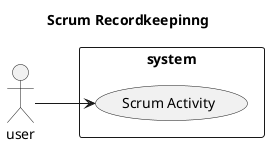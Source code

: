 @startuml
title Scrum Recordkeepinng

left to right direction
actor user as user
rectangle system {
usecase "Scrum Activity" as UC1
}
user -->UC1
@enduml